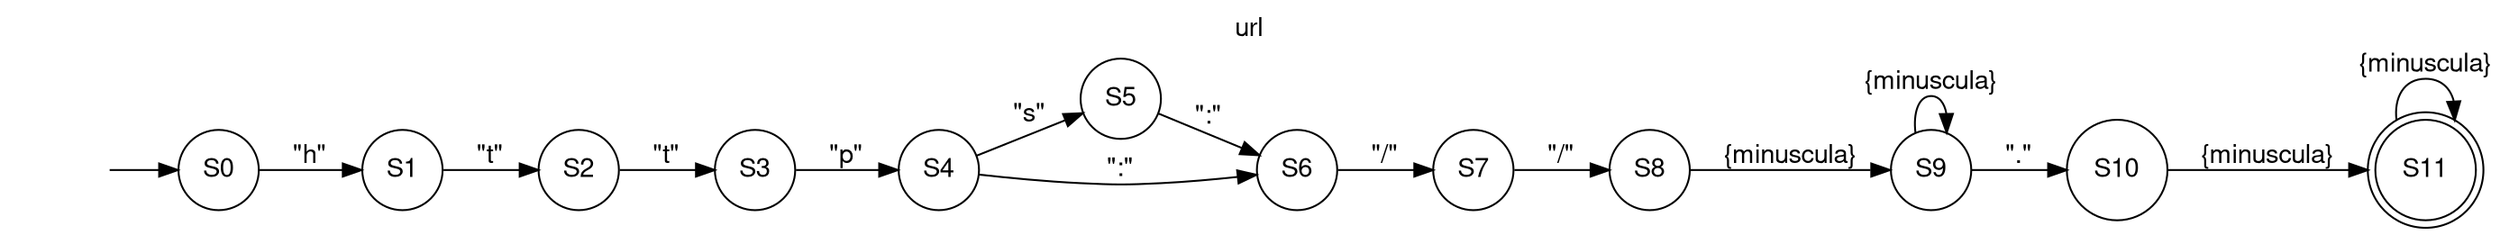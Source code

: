 digraph AFD {
labelloc="t";
    label="url";	fontname="Helvetica,Arial,sans-serif"
	node [fontname="Helvetica,Arial,sans-serif"]
	edge [fontname="Helvetica,Arial,sans-serif"]
	rankdir=LR;
begin[shape=none label=""];
node[shape=circle]begin->S0; 
	node [shape = doublecircle]; S11; 
node [shape = circle]; 
S0->S1 [label = "\"h\""];
S1->S2 [label = "\"t\""];
S2->S3 [label = "\"t\""];
S3->S4 [label = "\"p\""];
S4->S5 [label = "\"s\""];
S4->S6 [label = "\":\""];
S5->S6 [label = "\":\""];
S6->S7 [label = "\"/\""];
S7->S8 [label = "\"/\""];
S8->S9 [label = "{minuscula}"];
S9->S9 [label = "{minuscula}"];
S9->S10 [label = "\".\""];
S10->S11 [label = "{minuscula}"];
S11->S11 [label = "{minuscula}"];
}
